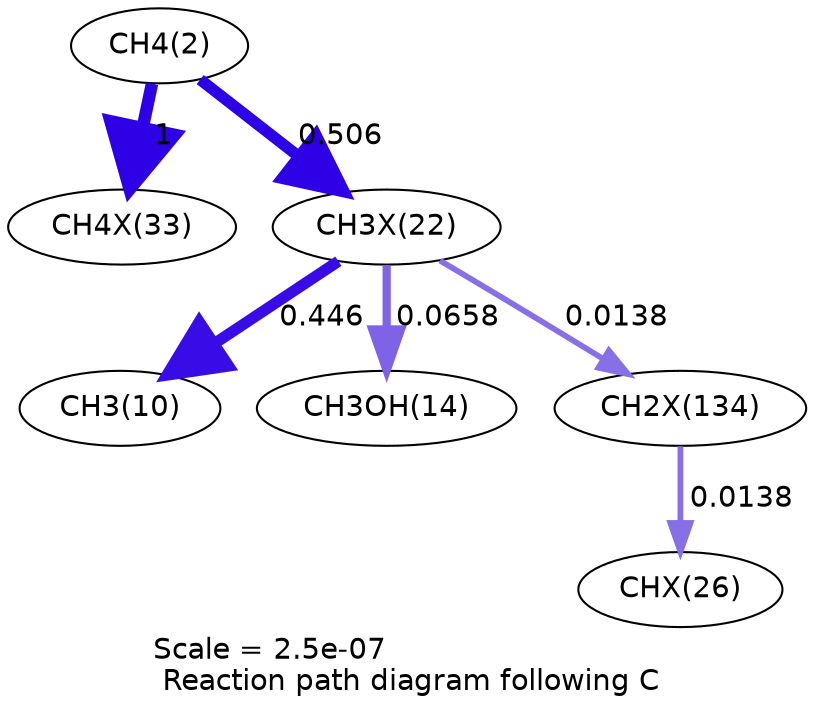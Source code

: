 digraph reaction_paths {
center=1;
s4 -> s44[fontname="Helvetica", penwidth=6, arrowsize=3, color="0.7, 1.5, 0.9"
, label=" 1"];
s4 -> s39[fontname="Helvetica", penwidth=5.49, arrowsize=2.74, color="0.7, 1.01, 0.9"
, label=" 0.506"];
s39 -> s12[fontname="Helvetica", penwidth=5.39, arrowsize=2.7, color="0.7, 0.946, 0.9"
, label=" 0.446"];
s39 -> s16[fontname="Helvetica", penwidth=3.95, arrowsize=1.97, color="0.7, 0.566, 0.9"
, label=" 0.0658"];
s39 -> s58[fontname="Helvetica", penwidth=2.77, arrowsize=1.38, color="0.7, 0.514, 0.9"
, label=" 0.0138"];
s58 -> s42[fontname="Helvetica", penwidth=2.77, arrowsize=1.38, color="0.7, 0.514, 0.9"
, label=" 0.0138"];
s4 [ fontname="Helvetica", label="CH4(2)"];
s12 [ fontname="Helvetica", label="CH3(10)"];
s16 [ fontname="Helvetica", label="CH3OH(14)"];
s39 [ fontname="Helvetica", label="CH3X(22)"];
s42 [ fontname="Helvetica", label="CHX(26)"];
s44 [ fontname="Helvetica", label="CH4X(33)"];
s58 [ fontname="Helvetica", label="CH2X(134)"];
 label = "Scale = 2.5e-07\l Reaction path diagram following C";
 fontname = "Helvetica";
}
